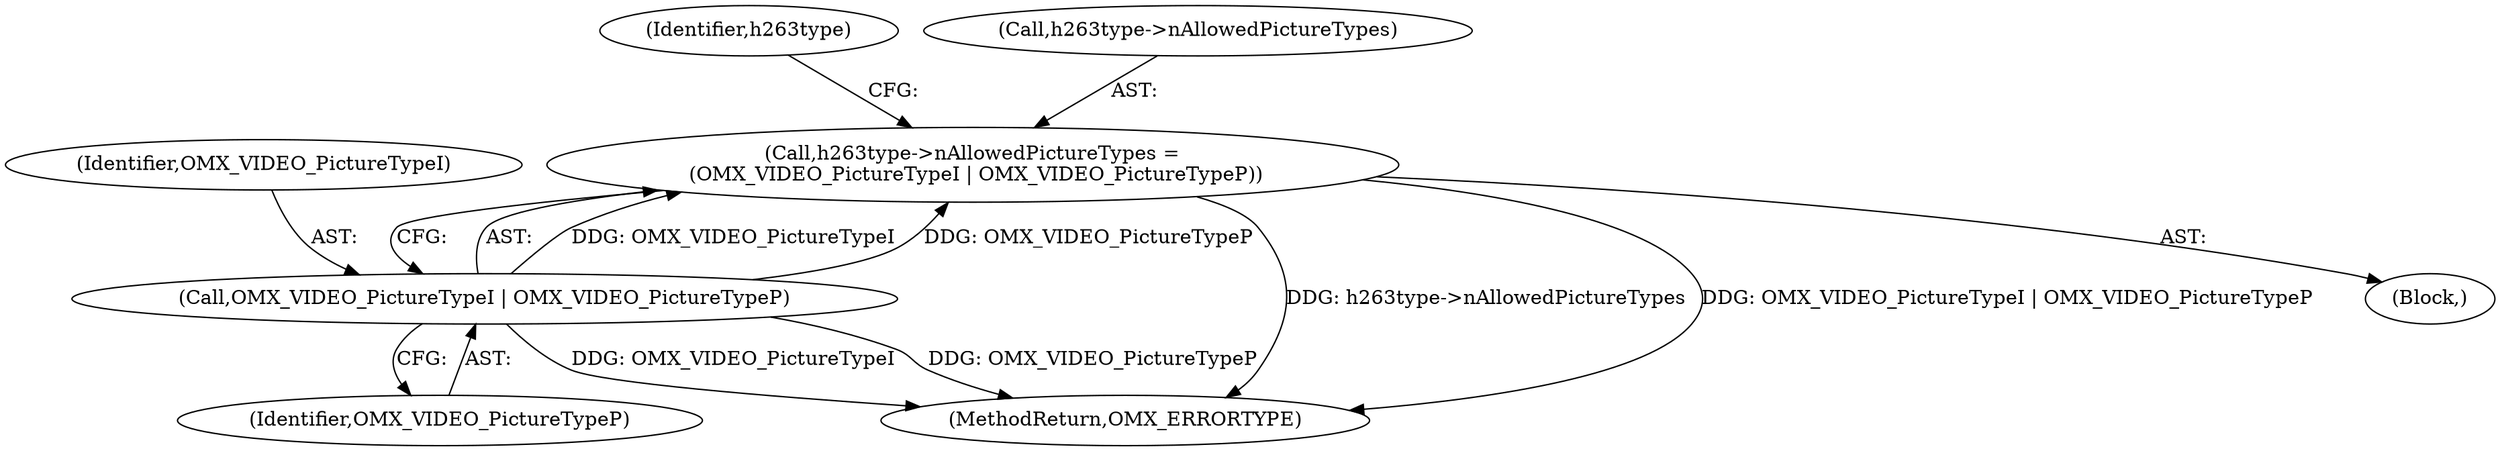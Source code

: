 digraph "0_Android_295c883fe3105b19bcd0f9e07d54c6b589fc5bff_23@pointer" {
"1000167" [label="(Call,h263type->nAllowedPictureTypes =\n (OMX_VIDEO_PictureTypeI | OMX_VIDEO_PictureTypeP))"];
"1000171" [label="(Call,OMX_VIDEO_PictureTypeI | OMX_VIDEO_PictureTypeP)"];
"1000173" [label="(Identifier,OMX_VIDEO_PictureTypeP)"];
"1000144" [label="(Block,)"];
"1000289" [label="(MethodReturn,OMX_ERRORTYPE)"];
"1000172" [label="(Identifier,OMX_VIDEO_PictureTypeI)"];
"1000176" [label="(Identifier,h263type)"];
"1000168" [label="(Call,h263type->nAllowedPictureTypes)"];
"1000167" [label="(Call,h263type->nAllowedPictureTypes =\n (OMX_VIDEO_PictureTypeI | OMX_VIDEO_PictureTypeP))"];
"1000171" [label="(Call,OMX_VIDEO_PictureTypeI | OMX_VIDEO_PictureTypeP)"];
"1000167" -> "1000144"  [label="AST: "];
"1000167" -> "1000171"  [label="CFG: "];
"1000168" -> "1000167"  [label="AST: "];
"1000171" -> "1000167"  [label="AST: "];
"1000176" -> "1000167"  [label="CFG: "];
"1000167" -> "1000289"  [label="DDG: h263type->nAllowedPictureTypes"];
"1000167" -> "1000289"  [label="DDG: OMX_VIDEO_PictureTypeI | OMX_VIDEO_PictureTypeP"];
"1000171" -> "1000167"  [label="DDG: OMX_VIDEO_PictureTypeI"];
"1000171" -> "1000167"  [label="DDG: OMX_VIDEO_PictureTypeP"];
"1000171" -> "1000173"  [label="CFG: "];
"1000172" -> "1000171"  [label="AST: "];
"1000173" -> "1000171"  [label="AST: "];
"1000171" -> "1000289"  [label="DDG: OMX_VIDEO_PictureTypeI"];
"1000171" -> "1000289"  [label="DDG: OMX_VIDEO_PictureTypeP"];
}
